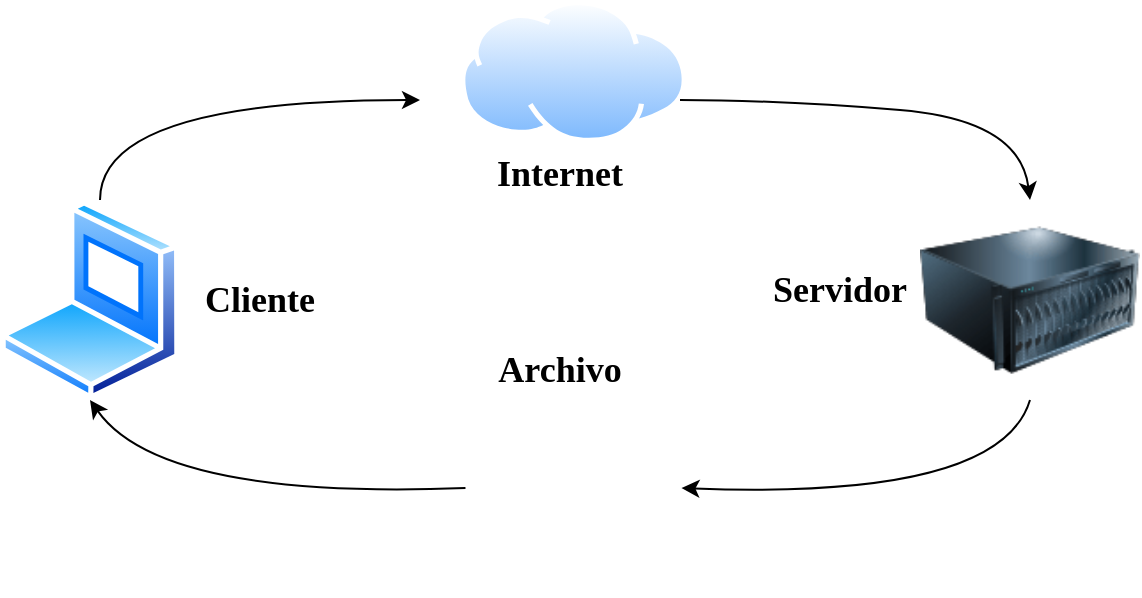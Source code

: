 <mxfile version="24.4.3" type="github">
  <diagram name="Página-1" id="hQOfid8Nx8m6rW-_bK_2">
    <mxGraphModel dx="880" dy="500" grid="1" gridSize="10" guides="1" tooltips="1" connect="1" arrows="1" fold="1" page="1" pageScale="1" pageWidth="827" pageHeight="1169" math="0" shadow="0">
      <root>
        <mxCell id="0" />
        <mxCell id="1" parent="0" />
        <mxCell id="GYiJIr7otqwx2IcnUzzo-2" value="" style="image;html=1;image=img/lib/clip_art/computers/Server_128x128.png;fontStyle=1;fontSize=18;fontFamily=Times New Roman;" vertex="1" parent="1">
          <mxGeometry x="540" y="200" width="110" height="100" as="geometry" />
        </mxCell>
        <mxCell id="GYiJIr7otqwx2IcnUzzo-3" value="" style="image;aspect=fixed;perimeter=ellipsePerimeter;html=1;align=center;shadow=0;dashed=0;spacingTop=3;image=img/lib/active_directory/internet_cloud.svg;fontStyle=1;fontSize=18;fontFamily=Times New Roman;" vertex="1" parent="1">
          <mxGeometry x="310" y="100" width="113.49" height="71.5" as="geometry" />
        </mxCell>
        <mxCell id="GYiJIr7otqwx2IcnUzzo-4" value="" style="image;aspect=fixed;perimeter=ellipsePerimeter;html=1;align=center;shadow=0;dashed=0;spacingTop=3;image=img/lib/active_directory/laptop_client.svg;fontStyle=1;fontSize=18;fontFamily=Times New Roman;" vertex="1" parent="1">
          <mxGeometry x="80" y="200" width="90" height="100" as="geometry" />
        </mxCell>
        <mxCell id="GYiJIr7otqwx2IcnUzzo-5" value="" style="shape=image;html=1;verticalAlign=top;verticalLabelPosition=bottom;labelBackgroundColor=#ffffff;imageAspect=0;aspect=fixed;image=https://cdn3.iconfinder.com/data/icons/edge/128/File_Explorer.png" vertex="1" parent="1">
          <mxGeometry x="312.74" y="290" width="108" height="108" as="geometry" />
        </mxCell>
        <mxCell id="GYiJIr7otqwx2IcnUzzo-6" value="" style="curved=1;endArrow=classic;html=1;rounded=0;fontStyle=1;fontSize=18;fontFamily=Times New Roman;" edge="1" parent="1">
          <mxGeometry width="50" height="50" relative="1" as="geometry">
            <mxPoint x="130" y="200" as="sourcePoint" />
            <mxPoint x="290" y="150" as="targetPoint" />
            <Array as="points">
              <mxPoint x="130" y="150" />
            </Array>
          </mxGeometry>
        </mxCell>
        <mxCell id="GYiJIr7otqwx2IcnUzzo-8" value="" style="curved=1;endArrow=classic;html=1;rounded=0;entryX=0.5;entryY=0;entryDx=0;entryDy=0;fontStyle=1;fontSize=18;fontFamily=Times New Roman;" edge="1" parent="1" target="GYiJIr7otqwx2IcnUzzo-2">
          <mxGeometry width="50" height="50" relative="1" as="geometry">
            <mxPoint x="420" y="150" as="sourcePoint" />
            <mxPoint x="470" y="100" as="targetPoint" />
            <Array as="points">
              <mxPoint x="470" y="150" />
              <mxPoint x="590" y="160" />
            </Array>
          </mxGeometry>
        </mxCell>
        <mxCell id="GYiJIr7otqwx2IcnUzzo-9" value="" style="curved=1;endArrow=classic;html=1;rounded=0;exitX=0.5;exitY=1;exitDx=0;exitDy=0;entryX=1;entryY=0.5;entryDx=0;entryDy=0;fontStyle=1;fontSize=18;fontFamily=Times New Roman;" edge="1" parent="1" source="GYiJIr7otqwx2IcnUzzo-2" target="GYiJIr7otqwx2IcnUzzo-5">
          <mxGeometry width="50" height="50" relative="1" as="geometry">
            <mxPoint x="520" y="390" as="sourcePoint" />
            <mxPoint x="570" y="340" as="targetPoint" />
            <Array as="points">
              <mxPoint x="580" y="350" />
            </Array>
          </mxGeometry>
        </mxCell>
        <mxCell id="GYiJIr7otqwx2IcnUzzo-10" value="" style="curved=1;endArrow=classic;html=1;rounded=0;entryX=0.5;entryY=1;entryDx=0;entryDy=0;exitX=0;exitY=0.5;exitDx=0;exitDy=0;fontStyle=1;fontSize=18;fontFamily=Times New Roman;" edge="1" parent="1" source="GYiJIr7otqwx2IcnUzzo-5" target="GYiJIr7otqwx2IcnUzzo-4">
          <mxGeometry width="50" height="50" relative="1" as="geometry">
            <mxPoint x="220" y="390" as="sourcePoint" />
            <mxPoint x="270" y="340" as="targetPoint" />
            <Array as="points">
              <mxPoint x="160" y="350" />
            </Array>
          </mxGeometry>
        </mxCell>
        <mxCell id="GYiJIr7otqwx2IcnUzzo-11" value="Internet" style="text;html=1;align=center;verticalAlign=middle;whiteSpace=wrap;rounded=0;fontStyle=1;fontSize=18;fontFamily=Times New Roman;" vertex="1" parent="1">
          <mxGeometry x="330" y="171.5" width="60" height="30" as="geometry" />
        </mxCell>
        <mxCell id="GYiJIr7otqwx2IcnUzzo-12" value="Cliente" style="text;html=1;align=center;verticalAlign=middle;whiteSpace=wrap;rounded=0;fontStyle=1;fontSize=18;fontFamily=Times New Roman;" vertex="1" parent="1">
          <mxGeometry x="180" y="235" width="60" height="30" as="geometry" />
        </mxCell>
        <mxCell id="GYiJIr7otqwx2IcnUzzo-13" value="Servidor" style="text;html=1;align=center;verticalAlign=middle;whiteSpace=wrap;rounded=0;fontStyle=1;fontSize=18;fontFamily=Times New Roman;" vertex="1" parent="1">
          <mxGeometry x="470" y="230" width="60" height="30" as="geometry" />
        </mxCell>
        <mxCell id="GYiJIr7otqwx2IcnUzzo-14" value="Archivo" style="text;html=1;align=center;verticalAlign=middle;whiteSpace=wrap;rounded=0;fontStyle=1;fontSize=18;fontFamily=Times New Roman;" vertex="1" parent="1">
          <mxGeometry x="330" y="270" width="60" height="30" as="geometry" />
        </mxCell>
      </root>
    </mxGraphModel>
  </diagram>
</mxfile>
